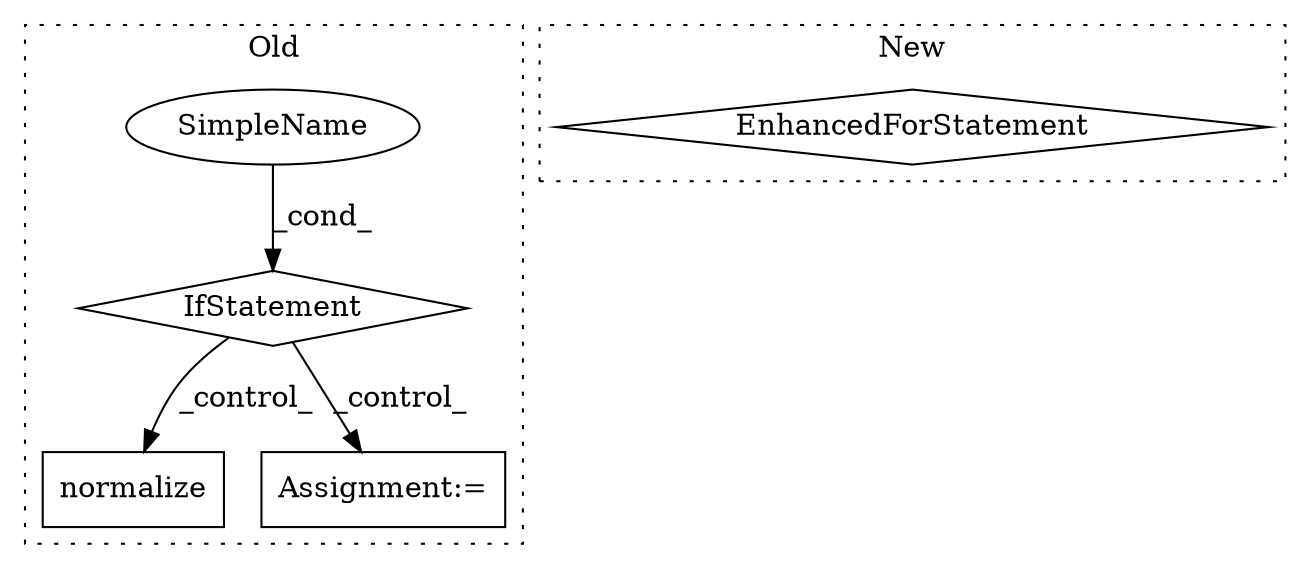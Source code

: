 digraph G {
subgraph cluster0 {
1 [label="normalize" a="32" s="2896,2940" l="10,1" shape="box"];
3 [label="IfStatement" a="25" s="2735,2744" l="4,2" shape="diamond"];
4 [label="SimpleName" a="42" s="" l="" shape="ellipse"];
5 [label="Assignment:=" a="7" s="3225" l="1" shape="box"];
label = "Old";
style="dotted";
}
subgraph cluster1 {
2 [label="EnhancedForStatement" a="70" s="4074,4180" l="57,2" shape="diamond"];
label = "New";
style="dotted";
}
3 -> 1 [label="_control_"];
3 -> 5 [label="_control_"];
4 -> 3 [label="_cond_"];
}